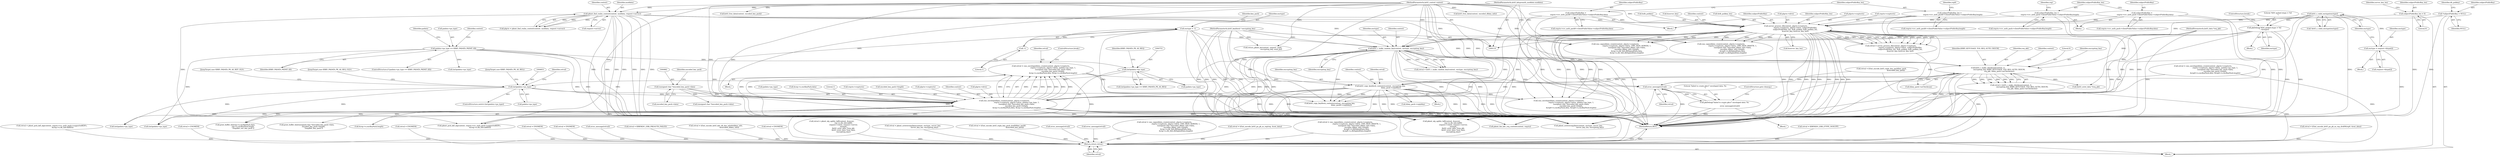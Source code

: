 digraph "0_krb5_db64ca25d661a47b996b4e2645998b5d7f0eb52c@API" {
"1000864" [label="(Call,retval = cms_envelopeddata_create(context, plgctx->cryptoctx,\n                                              reqctx->cryptoctx, plgctx->idctx, padata->pa_type, 1,\n                                              (unsigned char *)encoded_key_pack->data,\n                                              encoded_key_pack->length,\n                                              &rep->u.encKeyPack.data, &rep->u.encKeyPack.length))"];
"1000866" [label="(Call,cms_envelopeddata_create(context, plgctx->cryptoctx,\n                                              reqctx->cryptoctx, plgctx->idctx, padata->pa_type, 1,\n                                              (unsigned char *)encoded_key_pack->data,\n                                              encoded_key_pack->length,\n                                              &rep->u.encKeyPack.data, &rep->u.encKeyPack.length))"];
"1000698" [label="(Call,krb5_c_make_random_key(context, enctype, encrypting_key))"];
"1000250" [label="(Call,pkinit_find_realm_context(context, moddata, request->server))"];
"1000111" [label="(MethodParameterIn,krb5_context context)"];
"1000120" [label="(MethodParameterIn,krb5_kdcpreauth_moddata moddata)"];
"1000489" [label="(Call,server_process_dh(context, plgctx->cryptoctx,\n                                   reqctx->cryptoctx, plgctx->idctx, subjectPublicKey,\n                                   subjectPublicKey_len, &dh_pubkey, &dh_pubkey_len,\n                                   &server_key, &server_key_len))"];
"1000441" [label="(Call,subjectPublicKey =\n            reqctx->rcv_auth_pack9->clientPublicValue->subjectPublicKey.data)"];
"1000143" [label="(Call,*subjectPublicKey = NULL)"];
"1000398" [label="(Call,subjectPublicKey =\n            reqctx->rcv_auth_pack->clientPublicValue->subjectPublicKey.data)"];
"1000155" [label="(Call,subjectPublicKey_len = 0)"];
"1000409" [label="(Call,subjectPublicKey_len =\n            reqctx->rcv_auth_pack->clientPublicValue->subjectPublicKey.length)"];
"1000452" [label="(Call,subjectPublicKey_len =\n            reqctx->rcv_auth_pack9->clientPublicValue->subjectPublicKey.length)"];
"1000185" [label="(Call,enctype = -1)"];
"1000187" [label="(Call,-1)"];
"1000312" [label="(Call,krb5_c_valid_enctype(enctype))"];
"1000303" [label="(Call,enctype = request->ktype[i])"];
"1000317" [label="(Call,pkiDebug(\"KDC picked etype = %d\n\", enctype))"];
"1000116" [label="(MethodParameterIn,krb5_keyblock * encrypting_key)"];
"1000832" [label="(Call,krb5_copy_keyblock_contents(context, encrypting_key,\n                                        &key_pack->replyKey))"];
"1000774" [label="(Call,krb5_c_make_checksum(context, 0,\n                                          encrypting_key, KRB5_KEYUSAGE_TGS_REQ_AUTH_CKSUM,\n                                          req_pkt, &key_pack->asChecksum))"];
"1000113" [label="(MethodParameterIn,krb5_data *req_pkt)"];
"1000852" [label="(Call,(int)padata->pa_type)"];
"1000752" [label="(Call,(int)padata->pa_type)"];
"1000212" [label="(Call,padata->pa_type == KRB5_PADATA_PKINIT_KX)"];
"1000881" [label="(Call,(unsigned char *)encoded_key_pack->data)"];
"1001006" [label="(Call,error_message(retval))"];
"1001004" [label="(Call,pkiDebug(\"failed to create pkcs7 enveloped data: %s\n\",\n                     error_message(retval)))"];
"1001407" [label="(Return,return retval;)"];
"1001002" [label="(Identifier,retval)"];
"1000148" [label="(Identifier,dh_pubkey)"];
"1000316" [label="(Block,)"];
"1000185" [label="(Call,enctype = -1)"];
"1000440" [label="(Block,)"];
"1000701" [label="(Identifier,encrypting_key)"];
"1000835" [label="(Call,&key_pack->replyKey)"];
"1000834" [label="(Identifier,encrypting_key)"];
"1001408" [label="(Identifier,retval)"];
"1001339" [label="(Call,pkinit_fini_kdc_req_context(context, reqctx))"];
"1000155" [label="(Call,subjectPublicKey_len = 0)"];
"1000465" [label="(Identifier,rep9)"];
"1000320" [label="(ControlStructure,break;)"];
"1000328" [label="(Call,retval = KRB5KDC_ERR_ETYPE_NOSUPP)"];
"1000422" [label="(Identifier,rep)"];
"1000397" [label="(Block,)"];
"1000905" [label="(ControlStructure,break;)"];
"1000779" [label="(Identifier,req_pkt)"];
"1000497" [label="(Call,plgctx->idctx)"];
"1000317" [label="(Call,pkiDebug(\"KDC picked etype = %d\n\", enctype))"];
"1000219" [label="(Call,return_pkinit_kx(context, request, reply,\n                                encrypting_key, send_pa))"];
"1000877" [label="(Call,padata->pa_type)"];
"1000186" [label="(Identifier,enctype)"];
"1000646" [label="(Call,retval = cms_signeddata_create(context, plgctx->cryptoctx,\n                                           reqctx->cryptoctx, plgctx->idctx, CMS_SIGN_DRAFT9, 1,\n                                           (unsigned char *)encoded_dhkey_info->data,\n                                           encoded_dhkey_info->length,\n                                           &rep9->u.dhSignedData.data,\n                                           &rep9->u.dhSignedData.length))"];
"1000410" [label="(Identifier,subjectPublicKey_len)"];
"1000305" [label="(Call,request->ktype[i])"];
"1000248" [label="(Call,plgctx = pkinit_find_realm_context(context, moddata, request->server))"];
"1001145" [label="(Call,retval = k5int_encode_krb5_pa_pk_as_rep_draft9(rep9, &out_data))"];
"1001007" [label="(Identifier,retval)"];
"1000883" [label="(Call,encoded_key_pack->data)"];
"1000852" [label="(Call,(int)padata->pa_type)"];
"1000191" [label="(Identifier,key_pack)"];
"1000157" [label="(Literal,0)"];
"1000251" [label="(Identifier,context)"];
"1001103" [label="(Call,retval = pkinit_pick_kdf_alg(context, reqctx->rcv_auth_pack->supportedKDFs,\n                                         &(rep->u.dh_Info.kdfID)))"];
"1000865" [label="(Identifier,retval)"];
"1000368" [label="(Call,retval = ENOMEM)"];
"1000751" [label="(Call,(int)padata->pa_type == KRB5_PADATA_PK_AS_REQ)"];
"1000501" [label="(Identifier,subjectPublicKey_len)"];
"1000832" [label="(Call,krb5_copy_keyblock_contents(context, encrypting_key,\n                                        &key_pack->replyKey))"];
"1000253" [label="(Call,request->server)"];
"1000441" [label="(Call,subjectPublicKey =\n            reqctx->rcv_auth_pack9->clientPublicValue->subjectPublicKey.data)"];
"1000920" [label="(Call,retval = ENOMEM)"];
"1000491" [label="(Call,plgctx->cryptoctx)"];
"1000211" [label="(ControlStructure,if (padata->pa_type == KRB5_PADATA_PKINIT_KX))"];
"1000113" [label="(MethodParameterIn,krb5_data *req_pkt)"];
"1000120" [label="(MethodParameterIn,krb5_kdcpreauth_moddata moddata)"];
"1001020" [label="(Call,(int)padata->pa_type)"];
"1001407" [label="(Return,return retval;)"];
"1001251" [label="(Call,pkinit_octetstring2key(context, enctype, server_key,\n                                            server_key_len, encrypting_key))"];
"1000768" [label="(Call,retval = ENOMEM)"];
"1001352" [label="(Call,krb5_free_data(context, encoded_dhkey_info))"];
"1000775" [label="(Identifier,context)"];
"1001359" [label="(Call,krb5_free_data(context, encoded_key_pack))"];
"1000906" [label="(JumpTarget,case KRB5_PADATA_PK_AS_REP_OLD:)"];
"1000699" [label="(Identifier,context)"];
"1000187" [label="(Call,-1)"];
"1000754" [label="(Call,padata->pa_type)"];
"1000348" [label="(Call,retval = ENOMEM)"];
"1000776" [label="(Literal,0)"];
"1001262" [label="(Call,error_message(retval))"];
"1000494" [label="(Call,reqctx->cryptoctx)"];
"1000250" [label="(Call,pkinit_find_realm_context(context, moddata, request->server))"];
"1000854" [label="(Call,padata->pa_type)"];
"1000160" [label="(Identifier,server_key_len)"];
"1000889" [label="(Call,&rep->u.encKeyPack.data)"];
"1000700" [label="(Identifier,enctype)"];
"1000881" [label="(Call,(unsigned char *)encoded_key_pack->data)"];
"1000880" [label="(Literal,1)"];
"1000696" [label="(Call,retval = krb5_c_make_random_key(context, enctype, encrypting_key))"];
"1000871" [label="(Call,reqctx->cryptoctx)"];
"1000400" [label="(Call,reqctx->rcv_auth_pack->clientPublicValue->subjectPublicKey.data)"];
"1000774" [label="(Call,krb5_c_make_checksum(context, 0,\n                                          encrypting_key, KRB5_KEYUSAGE_TGS_REQ_AUTH_CKSUM,\n                                          req_pkt, &key_pack->asChecksum))"];
"1000780" [label="(Call,&key_pack->asChecksum)"];
"1000886" [label="(Call,encoded_key_pack->length)"];
"1000502" [label="(Call,&dh_pubkey)"];
"1000188" [label="(Literal,1)"];
"1000961" [label="(Call,cms_envelopeddata_create(context, plgctx->cryptoctx,\n                                              reqctx->cryptoctx, plgctx->idctx, padata->pa_type, 1,\n                                              (unsigned char *)encoded_key_pack->data,\n                                              encoded_key_pack->length,\n                                              &rep9->u.encKeyPack.data, &rep9->u.encKeyPack.length))"];
"1000857" [label="(Block,)"];
"1000379" [label="(Call,retval = KRB5KDC_ERR_PREAUTH_FAILED)"];
"1001010" [label="(Call,(unsigned char *)encoded_key_pack->data)"];
"1000907" [label="(JumpTarget,case KRB5_PADATA_PK_AS_REQ_OLD:)"];
"1000443" [label="(Call,reqctx->rcv_auth_pack9->clientPublicValue->subjectPublicKey.data)"];
"1001008" [label="(ControlStructure,goto cleanup;)"];
"1000122" [label="(Block,)"];
"1000506" [label="(Call,&server_key)"];
"1000508" [label="(Call,&server_key_len)"];
"1001027" [label="(Call,print_buffer_bin(rep->u.encKeyPack.data,\n                             rep->u.encKeyPack.length,\n                             \"/tmp/kdc_enc_key_pack\"))"];
"1000252" [label="(Identifier,moddata)"];
"1000145" [label="(Identifier,NULL)"];
"1000868" [label="(Call,plgctx->cryptoctx)"];
"1000411" [label="(Call,reqctx->rcv_auth_pack->clientPublicValue->subjectPublicKey.length)"];
"1000454" [label="(Call,reqctx->rcv_auth_pack9->clientPublicValue->subjectPublicKey.length)"];
"1000563" [label="(Call,retval = k5int_encode_krb5_kdc_dh_key_info(&dhkey_info,\n                                                   &encoded_dhkey_info))"];
"1001277" [label="(Call,retval = ENOMEM)"];
"1001212" [label="(Call,retval = pkinit_alg_agility_kdf(context, &secret,\n                                            rep->u.dh_Info.kdfID,\n                                            request->client, request->server,\n                                            enctype,\n                                            (krb5_octet_data *)req_pkt,\n                                            (krb5_octet_data *)out_data,\n                                            encrypting_key))"];
"1000116" [label="(MethodParameterIn,krb5_keyblock * encrypting_key)"];
"1000864" [label="(Call,retval = cms_envelopeddata_create(context, plgctx->cryptoctx,\n                                              reqctx->cryptoctx, plgctx->idctx, padata->pa_type, 1,\n                                              (unsigned char *)encoded_key_pack->data,\n                                              encoded_key_pack->length,\n                                              &rep->u.encKeyPack.data, &rep->u.encKeyPack.length))"];
"1000752" [label="(Call,(int)padata->pa_type)"];
"1000777" [label="(Identifier,encrypting_key)"];
"1001006" [label="(Call,error_message(retval))"];
"1000319" [label="(Identifier,enctype)"];
"1001249" [label="(Call,retval = pkinit_octetstring2key(context, enctype, server_key,\n                                            server_key_len, encrypting_key))"];
"1000490" [label="(Identifier,context)"];
"1000833" [label="(Identifier,context)"];
"1000312" [label="(Call,krb5_c_valid_enctype(enctype))"];
"1000220" [label="(Identifier,context)"];
"1001003" [label="(Block,)"];
"1000399" [label="(Identifier,subjectPublicKey)"];
"1001005" [label="(Literal,\"failed to create pkcs7 enveloped data: %s\n\")"];
"1000942" [label="(Call,retval = k5int_encode_krb5_reply_key_pack_draft9(key_pack9,\n                                                                 &encoded_key_pack))"];
"1001004" [label="(Call,pkiDebug(\"failed to create pkcs7 enveloped data: %s\n\",\n                     error_message(retval)))"];
"1000866" [label="(Call,cms_envelopeddata_create(context, plgctx->cryptoctx,\n                                              reqctx->cryptoctx, plgctx->idctx, padata->pa_type, 1,\n                                              (unsigned char *)encoded_key_pack->data,\n                                              encoded_key_pack->length,\n                                              &rep->u.encKeyPack.data, &rep->u.encKeyPack.length))"];
"1000587" [label="(Call,(int)padata->pa_type)"];
"1000698" [label="(Call,krb5_c_make_random_key(context, enctype, encrypting_key))"];
"1001214" [label="(Call,pkinit_alg_agility_kdf(context, &secret,\n                                            rep->u.dh_Info.kdfID,\n                                            request->client, request->server,\n                                            enctype,\n                                            (krb5_octet_data *)req_pkt,\n                                            (krb5_octet_data *)out_data,\n                                            encrypting_key))"];
"1000772" [label="(Call,retval = krb5_c_make_checksum(context, 0,\n                                          encrypting_key, KRB5_KEYUSAGE_TGS_REQ_AUTH_CKSUM,\n                                          req_pkt, &key_pack->asChecksum))"];
"1000318" [label="(Literal,\"KDC picked etype = %d\n\")"];
"1000229" [label="(Identifier,padata)"];
"1000489" [label="(Call,server_process_dh(context, plgctx->cryptoctx,\n                                   reqctx->cryptoctx, plgctx->idctx, subjectPublicKey,\n                                   subjectPublicKey_len, &dh_pubkey, &dh_pubkey_len,\n                                   &server_key, &server_key_len))"];
"1001009" [label="(Call,print_buffer_bin((unsigned char *)encoded_key_pack->data,\n                         encoded_key_pack->length,\n                         \"/tmp/kdc_key_pack\"))"];
"1001125" [label="(Call,error_message(retval))"];
"1000867" [label="(Identifier,context)"];
"1001232" [label="(Call,(krb5_octet_data *)req_pkt)"];
"1000504" [label="(Call,&dh_pubkey_len)"];
"1001105" [label="(Call,pkinit_pick_kdf_alg(context, reqctx->rcv_auth_pack->supportedKDFs,\n                                         &(rep->u.dh_Info.kdfID)))"];
"1000302" [label="(Block,)"];
"1000216" [label="(Identifier,KRB5_PADATA_PKINIT_KX)"];
"1000409" [label="(Call,subjectPublicKey_len =\n            reqctx->rcv_auth_pack->clientPublicValue->subjectPublicKey.length)"];
"1000874" [label="(Call,plgctx->idctx)"];
"1000398" [label="(Call,subjectPublicKey =\n            reqctx->rcv_auth_pack->clientPublicValue->subjectPublicKey.data)"];
"1000453" [label="(Identifier,subjectPublicKey_len)"];
"1000311" [label="(Call,!krb5_c_valid_enctype(enctype))"];
"1000858" [label="(JumpTarget,case KRB5_PADATA_PK_AS_REQ:)"];
"1000778" [label="(Identifier,KRB5_KEYUSAGE_TGS_REQ_AUTH_CKSUM)"];
"1001244" [label="(Call,error_message(retval))"];
"1000757" [label="(Identifier,KRB5_PADATA_PK_AS_REQ)"];
"1001367" [label="(Call,(int)padata->pa_type)"];
"1000213" [label="(Call,padata->pa_type)"];
"1000313" [label="(Identifier,enctype)"];
"1000851" [label="(ControlStructure,switch ((int)padata->pa_type))"];
"1000594" [label="(Call,retval = cms_signeddata_create(context, plgctx->cryptoctx,\n                                           reqctx->cryptoctx, plgctx->idctx, CMS_SIGN_SERVER, 1,\n                                           (unsigned char *)encoded_dhkey_info->data,\n                                           encoded_dhkey_info->length,\n                                           &rep->u.dh_Info.dhSignedData.data,\n                                           &rep->u.dh_Info.dhSignedData.length))"];
"1000442" [label="(Identifier,subjectPublicKey)"];
"1000144" [label="(Identifier,subjectPublicKey)"];
"1000143" [label="(Call,*subjectPublicKey = NULL)"];
"1000596" [label="(Call,cms_signeddata_create(context, plgctx->cryptoctx,\n                                           reqctx->cryptoctx, plgctx->idctx, CMS_SIGN_SERVER, 1,\n                                           (unsigned char *)encoded_dhkey_info->data,\n                                           encoded_dhkey_info->length,\n                                           &rep->u.dh_Info.dhSignedData.data,\n                                           &rep->u.dh_Info.dhSignedData.length))"];
"1000839" [label="(Call,retval = k5int_encode_krb5_reply_key_pack(key_pack,\n                                                      &encoded_key_pack))"];
"1000212" [label="(Call,padata->pa_type == KRB5_PADATA_PKINIT_KX)"];
"1000487" [label="(Call,retval = server_process_dh(context, plgctx->cryptoctx,\n                                   reqctx->cryptoctx, plgctx->idctx, subjectPublicKey,\n                                   subjectPublicKey_len, &dh_pubkey, &dh_pubkey_len,\n                                   &server_key, &server_key_len))"];
"1000935" [label="(Call,krb5_copy_keyblock_contents(context, encrypting_key,\n                                            &key_pack9->replyKey))"];
"1000648" [label="(Call,cms_signeddata_create(context, plgctx->cryptoctx,\n                                           reqctx->cryptoctx, plgctx->idctx, CMS_SIGN_DRAFT9, 1,\n                                           (unsigned char *)encoded_dhkey_info->data,\n                                           encoded_dhkey_info->length,\n                                           &rep9->u.dhSignedData.data,\n                                           &rep9->u.dhSignedData.length))"];
"1000840" [label="(Identifier,retval)"];
"1000887" [label="(Identifier,encoded_key_pack)"];
"1000156" [label="(Identifier,subjectPublicKey_len)"];
"1000303" [label="(Call,enctype = request->ktype[i])"];
"1000304" [label="(Identifier,enctype)"];
"1000500" [label="(Identifier,subjectPublicKey)"];
"1001136" [label="(Call,retval = k5int_encode_krb5_pa_pk_as_rep(rep, &out_data))"];
"1000759" [label="(Block,)"];
"1000959" [label="(Call,retval = cms_envelopeddata_create(context, plgctx->cryptoctx,\n                                              reqctx->cryptoctx, plgctx->idctx, padata->pa_type, 1,\n                                              (unsigned char *)encoded_key_pack->data,\n                                              encoded_key_pack->length,\n                                              &rep9->u.encKeyPack.data, &rep9->u.encKeyPack.length))"];
"1000897" [label="(Call,&rep->u.encKeyPack.length)"];
"1000111" [label="(MethodParameterIn,krb5_context context)"];
"1000452" [label="(Call,subjectPublicKey_len =\n            reqctx->rcv_auth_pack9->clientPublicValue->subjectPublicKey.length)"];
"1001409" [label="(MethodReturn,RET)"];
"1000864" -> "1000857"  [label="AST: "];
"1000864" -> "1000866"  [label="CFG: "];
"1000865" -> "1000864"  [label="AST: "];
"1000866" -> "1000864"  [label="AST: "];
"1000905" -> "1000864"  [label="CFG: "];
"1000864" -> "1001409"  [label="DDG: "];
"1000864" -> "1001409"  [label="DDG: "];
"1000866" -> "1000864"  [label="DDG: "];
"1000866" -> "1000864"  [label="DDG: "];
"1000866" -> "1000864"  [label="DDG: "];
"1000866" -> "1000864"  [label="DDG: "];
"1000866" -> "1000864"  [label="DDG: "];
"1000866" -> "1000864"  [label="DDG: "];
"1000866" -> "1000864"  [label="DDG: "];
"1000866" -> "1000864"  [label="DDG: "];
"1000866" -> "1000864"  [label="DDG: "];
"1000866" -> "1000864"  [label="DDG: "];
"1000864" -> "1001006"  [label="DDG: "];
"1000864" -> "1001407"  [label="DDG: "];
"1000866" -> "1000897"  [label="CFG: "];
"1000867" -> "1000866"  [label="AST: "];
"1000868" -> "1000866"  [label="AST: "];
"1000871" -> "1000866"  [label="AST: "];
"1000874" -> "1000866"  [label="AST: "];
"1000877" -> "1000866"  [label="AST: "];
"1000880" -> "1000866"  [label="AST: "];
"1000881" -> "1000866"  [label="AST: "];
"1000886" -> "1000866"  [label="AST: "];
"1000889" -> "1000866"  [label="AST: "];
"1000897" -> "1000866"  [label="AST: "];
"1000866" -> "1001409"  [label="DDG: "];
"1000866" -> "1001409"  [label="DDG: "];
"1000866" -> "1001409"  [label="DDG: "];
"1000866" -> "1001409"  [label="DDG: "];
"1000866" -> "1001409"  [label="DDG: "];
"1000866" -> "1001409"  [label="DDG: "];
"1000866" -> "1001409"  [label="DDG: "];
"1000698" -> "1000866"  [label="DDG: "];
"1000832" -> "1000866"  [label="DDG: "];
"1000111" -> "1000866"  [label="DDG: "];
"1000489" -> "1000866"  [label="DDG: "];
"1000489" -> "1000866"  [label="DDG: "];
"1000489" -> "1000866"  [label="DDG: "];
"1000852" -> "1000866"  [label="DDG: "];
"1000881" -> "1000866"  [label="DDG: "];
"1000866" -> "1001009"  [label="DDG: "];
"1000866" -> "1001020"  [label="DDG: "];
"1000866" -> "1001027"  [label="DDG: "];
"1000866" -> "1001027"  [label="DDG: "];
"1000866" -> "1001105"  [label="DDG: "];
"1000866" -> "1001214"  [label="DDG: "];
"1000866" -> "1001251"  [label="DDG: "];
"1000866" -> "1001339"  [label="DDG: "];
"1000866" -> "1001367"  [label="DDG: "];
"1000698" -> "1000696"  [label="AST: "];
"1000698" -> "1000701"  [label="CFG: "];
"1000699" -> "1000698"  [label="AST: "];
"1000700" -> "1000698"  [label="AST: "];
"1000701" -> "1000698"  [label="AST: "];
"1000696" -> "1000698"  [label="CFG: "];
"1000698" -> "1001409"  [label="DDG: "];
"1000698" -> "1001409"  [label="DDG: "];
"1000698" -> "1000696"  [label="DDG: "];
"1000698" -> "1000696"  [label="DDG: "];
"1000698" -> "1000696"  [label="DDG: "];
"1000250" -> "1000698"  [label="DDG: "];
"1000489" -> "1000698"  [label="DDG: "];
"1000111" -> "1000698"  [label="DDG: "];
"1000185" -> "1000698"  [label="DDG: "];
"1000312" -> "1000698"  [label="DDG: "];
"1000317" -> "1000698"  [label="DDG: "];
"1000116" -> "1000698"  [label="DDG: "];
"1000698" -> "1000774"  [label="DDG: "];
"1000698" -> "1000774"  [label="DDG: "];
"1000698" -> "1000935"  [label="DDG: "];
"1000698" -> "1000935"  [label="DDG: "];
"1000698" -> "1000961"  [label="DDG: "];
"1000698" -> "1001105"  [label="DDG: "];
"1000698" -> "1001214"  [label="DDG: "];
"1000698" -> "1001214"  [label="DDG: "];
"1000698" -> "1001214"  [label="DDG: "];
"1000698" -> "1001251"  [label="DDG: "];
"1000698" -> "1001251"  [label="DDG: "];
"1000698" -> "1001251"  [label="DDG: "];
"1000698" -> "1001339"  [label="DDG: "];
"1000250" -> "1000248"  [label="AST: "];
"1000250" -> "1000253"  [label="CFG: "];
"1000251" -> "1000250"  [label="AST: "];
"1000252" -> "1000250"  [label="AST: "];
"1000253" -> "1000250"  [label="AST: "];
"1000248" -> "1000250"  [label="CFG: "];
"1000250" -> "1001409"  [label="DDG: "];
"1000250" -> "1001409"  [label="DDG: "];
"1000250" -> "1001409"  [label="DDG: "];
"1000250" -> "1000248"  [label="DDG: "];
"1000250" -> "1000248"  [label="DDG: "];
"1000250" -> "1000248"  [label="DDG: "];
"1000111" -> "1000250"  [label="DDG: "];
"1000120" -> "1000250"  [label="DDG: "];
"1000250" -> "1000489"  [label="DDG: "];
"1000250" -> "1000596"  [label="DDG: "];
"1000250" -> "1000648"  [label="DDG: "];
"1000250" -> "1001105"  [label="DDG: "];
"1000250" -> "1001214"  [label="DDG: "];
"1000250" -> "1001214"  [label="DDG: "];
"1000250" -> "1001251"  [label="DDG: "];
"1000250" -> "1001339"  [label="DDG: "];
"1000111" -> "1000110"  [label="AST: "];
"1000111" -> "1001409"  [label="DDG: "];
"1000111" -> "1000219"  [label="DDG: "];
"1000111" -> "1000489"  [label="DDG: "];
"1000111" -> "1000596"  [label="DDG: "];
"1000111" -> "1000648"  [label="DDG: "];
"1000111" -> "1000774"  [label="DDG: "];
"1000111" -> "1000832"  [label="DDG: "];
"1000111" -> "1000935"  [label="DDG: "];
"1000111" -> "1000961"  [label="DDG: "];
"1000111" -> "1001105"  [label="DDG: "];
"1000111" -> "1001214"  [label="DDG: "];
"1000111" -> "1001251"  [label="DDG: "];
"1000111" -> "1001339"  [label="DDG: "];
"1000111" -> "1001352"  [label="DDG: "];
"1000111" -> "1001359"  [label="DDG: "];
"1000120" -> "1000110"  [label="AST: "];
"1000120" -> "1001409"  [label="DDG: "];
"1000489" -> "1000487"  [label="AST: "];
"1000489" -> "1000508"  [label="CFG: "];
"1000490" -> "1000489"  [label="AST: "];
"1000491" -> "1000489"  [label="AST: "];
"1000494" -> "1000489"  [label="AST: "];
"1000497" -> "1000489"  [label="AST: "];
"1000500" -> "1000489"  [label="AST: "];
"1000501" -> "1000489"  [label="AST: "];
"1000502" -> "1000489"  [label="AST: "];
"1000504" -> "1000489"  [label="AST: "];
"1000506" -> "1000489"  [label="AST: "];
"1000508" -> "1000489"  [label="AST: "];
"1000487" -> "1000489"  [label="CFG: "];
"1000489" -> "1001409"  [label="DDG: "];
"1000489" -> "1001409"  [label="DDG: "];
"1000489" -> "1001409"  [label="DDG: "];
"1000489" -> "1001409"  [label="DDG: "];
"1000489" -> "1001409"  [label="DDG: "];
"1000489" -> "1001409"  [label="DDG: "];
"1000489" -> "1001409"  [label="DDG: "];
"1000489" -> "1001409"  [label="DDG: "];
"1000489" -> "1001409"  [label="DDG: "];
"1000489" -> "1000487"  [label="DDG: "];
"1000489" -> "1000487"  [label="DDG: "];
"1000489" -> "1000487"  [label="DDG: "];
"1000489" -> "1000487"  [label="DDG: "];
"1000489" -> "1000487"  [label="DDG: "];
"1000489" -> "1000487"  [label="DDG: "];
"1000489" -> "1000487"  [label="DDG: "];
"1000489" -> "1000487"  [label="DDG: "];
"1000489" -> "1000487"  [label="DDG: "];
"1000489" -> "1000487"  [label="DDG: "];
"1000441" -> "1000489"  [label="DDG: "];
"1000143" -> "1000489"  [label="DDG: "];
"1000398" -> "1000489"  [label="DDG: "];
"1000155" -> "1000489"  [label="DDG: "];
"1000409" -> "1000489"  [label="DDG: "];
"1000452" -> "1000489"  [label="DDG: "];
"1000489" -> "1000596"  [label="DDG: "];
"1000489" -> "1000596"  [label="DDG: "];
"1000489" -> "1000596"  [label="DDG: "];
"1000489" -> "1000596"  [label="DDG: "];
"1000489" -> "1000648"  [label="DDG: "];
"1000489" -> "1000648"  [label="DDG: "];
"1000489" -> "1000648"  [label="DDG: "];
"1000489" -> "1000648"  [label="DDG: "];
"1000489" -> "1000961"  [label="DDG: "];
"1000489" -> "1000961"  [label="DDG: "];
"1000489" -> "1000961"  [label="DDG: "];
"1000489" -> "1001105"  [label="DDG: "];
"1000489" -> "1001214"  [label="DDG: "];
"1000489" -> "1001251"  [label="DDG: "];
"1000489" -> "1001339"  [label="DDG: "];
"1000441" -> "1000440"  [label="AST: "];
"1000441" -> "1000443"  [label="CFG: "];
"1000442" -> "1000441"  [label="AST: "];
"1000443" -> "1000441"  [label="AST: "];
"1000453" -> "1000441"  [label="CFG: "];
"1000441" -> "1001409"  [label="DDG: "];
"1000441" -> "1001409"  [label="DDG: "];
"1000143" -> "1000122"  [label="AST: "];
"1000143" -> "1000145"  [label="CFG: "];
"1000144" -> "1000143"  [label="AST: "];
"1000145" -> "1000143"  [label="AST: "];
"1000148" -> "1000143"  [label="CFG: "];
"1000143" -> "1001409"  [label="DDG: "];
"1000398" -> "1000397"  [label="AST: "];
"1000398" -> "1000400"  [label="CFG: "];
"1000399" -> "1000398"  [label="AST: "];
"1000400" -> "1000398"  [label="AST: "];
"1000410" -> "1000398"  [label="CFG: "];
"1000398" -> "1001409"  [label="DDG: "];
"1000398" -> "1001409"  [label="DDG: "];
"1000155" -> "1000122"  [label="AST: "];
"1000155" -> "1000157"  [label="CFG: "];
"1000156" -> "1000155"  [label="AST: "];
"1000157" -> "1000155"  [label="AST: "];
"1000160" -> "1000155"  [label="CFG: "];
"1000155" -> "1001409"  [label="DDG: "];
"1000409" -> "1000397"  [label="AST: "];
"1000409" -> "1000411"  [label="CFG: "];
"1000410" -> "1000409"  [label="AST: "];
"1000411" -> "1000409"  [label="AST: "];
"1000422" -> "1000409"  [label="CFG: "];
"1000409" -> "1001409"  [label="DDG: "];
"1000409" -> "1001409"  [label="DDG: "];
"1000452" -> "1000440"  [label="AST: "];
"1000452" -> "1000454"  [label="CFG: "];
"1000453" -> "1000452"  [label="AST: "];
"1000454" -> "1000452"  [label="AST: "];
"1000465" -> "1000452"  [label="CFG: "];
"1000452" -> "1001409"  [label="DDG: "];
"1000452" -> "1001409"  [label="DDG: "];
"1000185" -> "1000122"  [label="AST: "];
"1000185" -> "1000187"  [label="CFG: "];
"1000186" -> "1000185"  [label="AST: "];
"1000187" -> "1000185"  [label="AST: "];
"1000191" -> "1000185"  [label="CFG: "];
"1000185" -> "1001409"  [label="DDG: "];
"1000185" -> "1001409"  [label="DDG: "];
"1000187" -> "1000185"  [label="DDG: "];
"1000185" -> "1001214"  [label="DDG: "];
"1000185" -> "1001251"  [label="DDG: "];
"1000187" -> "1000188"  [label="CFG: "];
"1000188" -> "1000187"  [label="AST: "];
"1000312" -> "1000311"  [label="AST: "];
"1000312" -> "1000313"  [label="CFG: "];
"1000313" -> "1000312"  [label="AST: "];
"1000311" -> "1000312"  [label="CFG: "];
"1000312" -> "1001409"  [label="DDG: "];
"1000312" -> "1000311"  [label="DDG: "];
"1000303" -> "1000312"  [label="DDG: "];
"1000312" -> "1000317"  [label="DDG: "];
"1000312" -> "1001214"  [label="DDG: "];
"1000312" -> "1001251"  [label="DDG: "];
"1000303" -> "1000302"  [label="AST: "];
"1000303" -> "1000305"  [label="CFG: "];
"1000304" -> "1000303"  [label="AST: "];
"1000305" -> "1000303"  [label="AST: "];
"1000313" -> "1000303"  [label="CFG: "];
"1000303" -> "1001409"  [label="DDG: "];
"1000317" -> "1000316"  [label="AST: "];
"1000317" -> "1000319"  [label="CFG: "];
"1000318" -> "1000317"  [label="AST: "];
"1000319" -> "1000317"  [label="AST: "];
"1000320" -> "1000317"  [label="CFG: "];
"1000317" -> "1001409"  [label="DDG: "];
"1000317" -> "1001409"  [label="DDG: "];
"1000317" -> "1001214"  [label="DDG: "];
"1000317" -> "1001251"  [label="DDG: "];
"1000116" -> "1000110"  [label="AST: "];
"1000116" -> "1001409"  [label="DDG: "];
"1000116" -> "1000219"  [label="DDG: "];
"1000116" -> "1000774"  [label="DDG: "];
"1000116" -> "1000832"  [label="DDG: "];
"1000116" -> "1000935"  [label="DDG: "];
"1000116" -> "1001214"  [label="DDG: "];
"1000116" -> "1001251"  [label="DDG: "];
"1000832" -> "1000759"  [label="AST: "];
"1000832" -> "1000835"  [label="CFG: "];
"1000833" -> "1000832"  [label="AST: "];
"1000834" -> "1000832"  [label="AST: "];
"1000835" -> "1000832"  [label="AST: "];
"1000840" -> "1000832"  [label="CFG: "];
"1000832" -> "1001409"  [label="DDG: "];
"1000832" -> "1001409"  [label="DDG: "];
"1000832" -> "1001409"  [label="DDG: "];
"1000774" -> "1000832"  [label="DDG: "];
"1000774" -> "1000832"  [label="DDG: "];
"1000832" -> "1000935"  [label="DDG: "];
"1000832" -> "1000935"  [label="DDG: "];
"1000832" -> "1000961"  [label="DDG: "];
"1000832" -> "1001105"  [label="DDG: "];
"1000832" -> "1001214"  [label="DDG: "];
"1000832" -> "1001214"  [label="DDG: "];
"1000832" -> "1001251"  [label="DDG: "];
"1000832" -> "1001251"  [label="DDG: "];
"1000832" -> "1001339"  [label="DDG: "];
"1000774" -> "1000772"  [label="AST: "];
"1000774" -> "1000780"  [label="CFG: "];
"1000775" -> "1000774"  [label="AST: "];
"1000776" -> "1000774"  [label="AST: "];
"1000777" -> "1000774"  [label="AST: "];
"1000778" -> "1000774"  [label="AST: "];
"1000779" -> "1000774"  [label="AST: "];
"1000780" -> "1000774"  [label="AST: "];
"1000772" -> "1000774"  [label="CFG: "];
"1000774" -> "1001409"  [label="DDG: "];
"1000774" -> "1001409"  [label="DDG: "];
"1000774" -> "1001409"  [label="DDG: "];
"1000774" -> "1001409"  [label="DDG: "];
"1000774" -> "1000772"  [label="DDG: "];
"1000774" -> "1000772"  [label="DDG: "];
"1000774" -> "1000772"  [label="DDG: "];
"1000774" -> "1000772"  [label="DDG: "];
"1000774" -> "1000772"  [label="DDG: "];
"1000774" -> "1000772"  [label="DDG: "];
"1000113" -> "1000774"  [label="DDG: "];
"1000774" -> "1001232"  [label="DDG: "];
"1000774" -> "1001339"  [label="DDG: "];
"1000113" -> "1000110"  [label="AST: "];
"1000113" -> "1001409"  [label="DDG: "];
"1000113" -> "1001232"  [label="DDG: "];
"1000852" -> "1000851"  [label="AST: "];
"1000852" -> "1000854"  [label="CFG: "];
"1000853" -> "1000852"  [label="AST: "];
"1000854" -> "1000852"  [label="AST: "];
"1000858" -> "1000852"  [label="CFG: "];
"1000906" -> "1000852"  [label="CFG: "];
"1000907" -> "1000852"  [label="CFG: "];
"1001002" -> "1000852"  [label="CFG: "];
"1000752" -> "1000852"  [label="DDG: "];
"1000852" -> "1000961"  [label="DDG: "];
"1000852" -> "1001020"  [label="DDG: "];
"1000852" -> "1001367"  [label="DDG: "];
"1000752" -> "1000751"  [label="AST: "];
"1000752" -> "1000754"  [label="CFG: "];
"1000753" -> "1000752"  [label="AST: "];
"1000754" -> "1000752"  [label="AST: "];
"1000757" -> "1000752"  [label="CFG: "];
"1000752" -> "1000751"  [label="DDG: "];
"1000212" -> "1000752"  [label="DDG: "];
"1000752" -> "1001367"  [label="DDG: "];
"1000212" -> "1000211"  [label="AST: "];
"1000212" -> "1000216"  [label="CFG: "];
"1000213" -> "1000212"  [label="AST: "];
"1000216" -> "1000212"  [label="AST: "];
"1000220" -> "1000212"  [label="CFG: "];
"1000229" -> "1000212"  [label="CFG: "];
"1000212" -> "1001409"  [label="DDG: "];
"1000212" -> "1001409"  [label="DDG: "];
"1000212" -> "1001409"  [label="DDG: "];
"1000212" -> "1000587"  [label="DDG: "];
"1000212" -> "1001367"  [label="DDG: "];
"1000881" -> "1000883"  [label="CFG: "];
"1000882" -> "1000881"  [label="AST: "];
"1000883" -> "1000881"  [label="AST: "];
"1000887" -> "1000881"  [label="CFG: "];
"1000881" -> "1001409"  [label="DDG: "];
"1000881" -> "1001010"  [label="DDG: "];
"1001006" -> "1001004"  [label="AST: "];
"1001006" -> "1001007"  [label="CFG: "];
"1001007" -> "1001006"  [label="AST: "];
"1001004" -> "1001006"  [label="CFG: "];
"1001006" -> "1001409"  [label="DDG: "];
"1001006" -> "1001004"  [label="DDG: "];
"1000959" -> "1001006"  [label="DDG: "];
"1000839" -> "1001006"  [label="DDG: "];
"1000696" -> "1001006"  [label="DDG: "];
"1001006" -> "1001407"  [label="DDG: "];
"1001004" -> "1001003"  [label="AST: "];
"1001005" -> "1001004"  [label="AST: "];
"1001008" -> "1001004"  [label="CFG: "];
"1001004" -> "1001409"  [label="DDG: "];
"1001004" -> "1001409"  [label="DDG: "];
"1001407" -> "1000122"  [label="AST: "];
"1001407" -> "1001408"  [label="CFG: "];
"1001408" -> "1001407"  [label="AST: "];
"1001409" -> "1001407"  [label="CFG: "];
"1001407" -> "1001409"  [label="DDG: "];
"1001408" -> "1001407"  [label="DDG: "];
"1000368" -> "1001407"  [label="DDG: "];
"1000772" -> "1001407"  [label="DDG: "];
"1000594" -> "1001407"  [label="DDG: "];
"1001103" -> "1001407"  [label="DDG: "];
"1000942" -> "1001407"  [label="DDG: "];
"1001249" -> "1001407"  [label="DDG: "];
"1000328" -> "1001407"  [label="DDG: "];
"1000959" -> "1001407"  [label="DDG: "];
"1001244" -> "1001407"  [label="DDG: "];
"1000839" -> "1001407"  [label="DDG: "];
"1000348" -> "1001407"  [label="DDG: "];
"1001277" -> "1001407"  [label="DDG: "];
"1000696" -> "1001407"  [label="DDG: "];
"1000487" -> "1001407"  [label="DDG: "];
"1000920" -> "1001407"  [label="DDG: "];
"1000646" -> "1001407"  [label="DDG: "];
"1001145" -> "1001407"  [label="DDG: "];
"1000768" -> "1001407"  [label="DDG: "];
"1001212" -> "1001407"  [label="DDG: "];
"1001136" -> "1001407"  [label="DDG: "];
"1000379" -> "1001407"  [label="DDG: "];
"1001262" -> "1001407"  [label="DDG: "];
"1001125" -> "1001407"  [label="DDG: "];
"1000563" -> "1001407"  [label="DDG: "];
}

